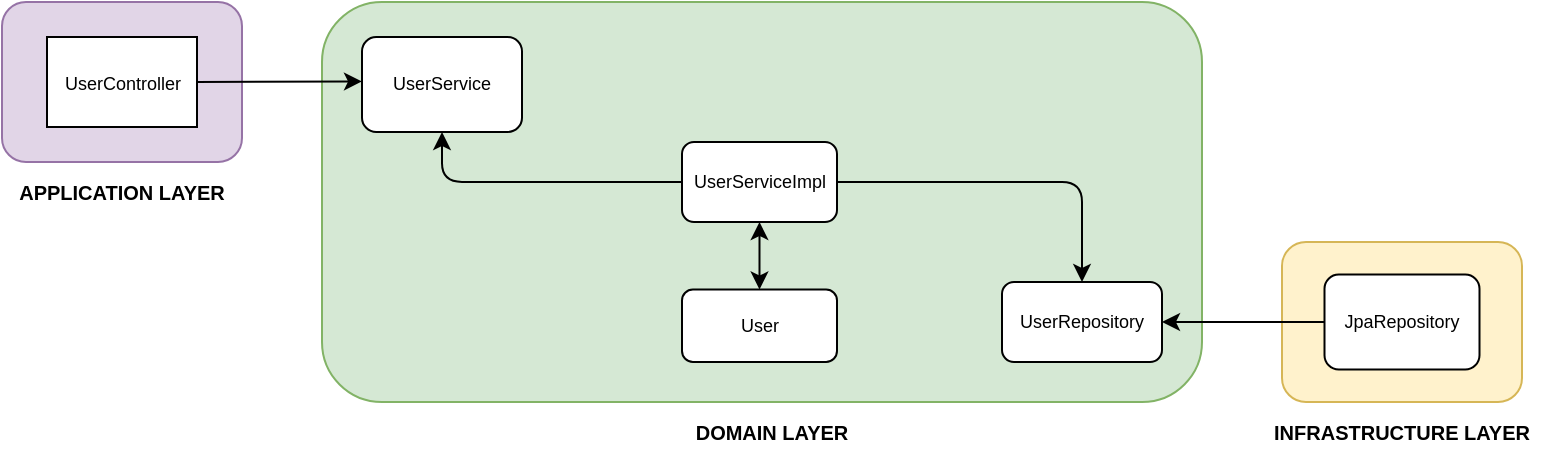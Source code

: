 <mxfile version="20.2.7" type="device"><diagram id="XzrFQuqnyDVglh0qRbb6" name="Page-1"><mxGraphModel dx="948" dy="508" grid="1" gridSize="10" guides="1" tooltips="1" connect="1" arrows="1" fold="1" page="1" pageScale="1" pageWidth="850" pageHeight="1100" math="0" shadow="0"><root><mxCell id="0"/><mxCell id="1" parent="0"/><mxCell id="LArWpnuuEuyE3EZvoJpR-1" value="" style="rounded=1;whiteSpace=wrap;html=1;fillColor=#e1d5e7;strokeColor=#9673a6;" vertex="1" parent="1"><mxGeometry x="40" y="160" width="120" height="80" as="geometry"/></mxCell><mxCell id="LArWpnuuEuyE3EZvoJpR-2" value="" style="rounded=1;whiteSpace=wrap;html=1;fillColor=#d5e8d4;strokeColor=#82b366;" vertex="1" parent="1"><mxGeometry x="200" y="160" width="440" height="200" as="geometry"/></mxCell><mxCell id="LArWpnuuEuyE3EZvoJpR-3" value="" style="rounded=1;whiteSpace=wrap;html=1;fillColor=#fff2cc;strokeColor=#d6b656;" vertex="1" parent="1"><mxGeometry x="680" y="280" width="120" height="80" as="geometry"/></mxCell><mxCell id="LArWpnuuEuyE3EZvoJpR-4" value="&lt;font style=&quot;font-size: 10px;&quot;&gt;&lt;b&gt;APPLICATION LAYER&lt;/b&gt;&lt;/font&gt;" style="text;html=1;strokeColor=none;fillColor=none;align=center;verticalAlign=middle;whiteSpace=wrap;rounded=0;" vertex="1" parent="1"><mxGeometry x="40" y="240" width="120" height="30" as="geometry"/></mxCell><mxCell id="LArWpnuuEuyE3EZvoJpR-5" value="&lt;font style=&quot;font-size: 10px;&quot;&gt;&lt;b&gt;DOMAIN LAYER&lt;/b&gt;&lt;/font&gt;" style="text;html=1;strokeColor=none;fillColor=none;align=center;verticalAlign=middle;whiteSpace=wrap;rounded=0;" vertex="1" parent="1"><mxGeometry x="365" y="360" width="120" height="30" as="geometry"/></mxCell><mxCell id="LArWpnuuEuyE3EZvoJpR-6" value="&lt;font style=&quot;font-size: 10px;&quot;&gt;&lt;b&gt;INFRASTRUCTURE LAYER&lt;/b&gt;&lt;/font&gt;" style="text;html=1;strokeColor=none;fillColor=none;align=center;verticalAlign=middle;whiteSpace=wrap;rounded=0;" vertex="1" parent="1"><mxGeometry x="670" y="360" width="140" height="30" as="geometry"/></mxCell><mxCell id="LArWpnuuEuyE3EZvoJpR-7" value="&lt;font size=&quot;1&quot; style=&quot;&quot;&gt;&lt;span style=&quot;font-size: 9px;&quot;&gt;UserController&lt;/span&gt;&lt;/font&gt;" style="rounded=0;whiteSpace=wrap;html=1;fontSize=10;" vertex="1" parent="1"><mxGeometry x="62.5" y="177.5" width="75" height="45" as="geometry"/></mxCell><mxCell id="LArWpnuuEuyE3EZvoJpR-13" value="UserService" style="rounded=1;whiteSpace=wrap;html=1;fontSize=9;" vertex="1" parent="1"><mxGeometry x="220" y="177.5" width="80" height="47.5" as="geometry"/></mxCell><mxCell id="LArWpnuuEuyE3EZvoJpR-14" value="UserServiceImpl" style="rounded=1;whiteSpace=wrap;html=1;fontSize=9;" vertex="1" parent="1"><mxGeometry x="380" y="230" width="77.5" height="40" as="geometry"/></mxCell><mxCell id="LArWpnuuEuyE3EZvoJpR-15" value="User" style="rounded=1;whiteSpace=wrap;html=1;fontSize=9;" vertex="1" parent="1"><mxGeometry x="380" y="303.75" width="77.5" height="36.25" as="geometry"/></mxCell><mxCell id="LArWpnuuEuyE3EZvoJpR-16" value="UserRepository" style="rounded=1;whiteSpace=wrap;html=1;fontSize=9;" vertex="1" parent="1"><mxGeometry x="540" y="300" width="80" height="40" as="geometry"/></mxCell><mxCell id="LArWpnuuEuyE3EZvoJpR-17" value="JpaRepository" style="rounded=1;whiteSpace=wrap;html=1;fontSize=9;" vertex="1" parent="1"><mxGeometry x="701.25" y="296.25" width="77.5" height="47.5" as="geometry"/></mxCell><mxCell id="LArWpnuuEuyE3EZvoJpR-20" value="" style="endArrow=classic;html=1;rounded=0;fontSize=9;exitX=1;exitY=0.5;exitDx=0;exitDy=0;entryX=0;entryY=0.468;entryDx=0;entryDy=0;entryPerimeter=0;" edge="1" parent="1" source="LArWpnuuEuyE3EZvoJpR-7" target="LArWpnuuEuyE3EZvoJpR-13"><mxGeometry width="50" height="50" relative="1" as="geometry"><mxPoint x="170" y="200" as="sourcePoint"/><mxPoint x="190" y="200" as="targetPoint"/></mxGeometry></mxCell><mxCell id="LArWpnuuEuyE3EZvoJpR-21" value="" style="endArrow=classic;html=1;rounded=1;fontSize=9;entryX=0.5;entryY=1;entryDx=0;entryDy=0;exitX=0;exitY=0.5;exitDx=0;exitDy=0;" edge="1" parent="1" source="LArWpnuuEuyE3EZvoJpR-14" target="LArWpnuuEuyE3EZvoJpR-13"><mxGeometry width="50" height="50" relative="1" as="geometry"><mxPoint x="270" y="320" as="sourcePoint"/><mxPoint x="320" y="270" as="targetPoint"/><Array as="points"><mxPoint x="260" y="250"/></Array></mxGeometry></mxCell><mxCell id="LArWpnuuEuyE3EZvoJpR-22" value="" style="endArrow=classic;startArrow=classic;html=1;rounded=0;fontSize=9;entryX=0.5;entryY=1;entryDx=0;entryDy=0;exitX=0.5;exitY=0;exitDx=0;exitDy=0;" edge="1" parent="1" source="LArWpnuuEuyE3EZvoJpR-15" target="LArWpnuuEuyE3EZvoJpR-14"><mxGeometry width="50" height="50" relative="1" as="geometry"><mxPoint x="310" y="310" as="sourcePoint"/><mxPoint x="360" y="260" as="targetPoint"/></mxGeometry></mxCell><mxCell id="LArWpnuuEuyE3EZvoJpR-24" value="" style="endArrow=classic;html=1;rounded=1;fontSize=9;exitX=1;exitY=0.5;exitDx=0;exitDy=0;entryX=0.5;entryY=0;entryDx=0;entryDy=0;" edge="1" parent="1" source="LArWpnuuEuyE3EZvoJpR-14" target="LArWpnuuEuyE3EZvoJpR-16"><mxGeometry width="50" height="50" relative="1" as="geometry"><mxPoint x="530" y="270" as="sourcePoint"/><mxPoint x="580" y="220" as="targetPoint"/><Array as="points"><mxPoint x="580" y="250"/></Array></mxGeometry></mxCell><mxCell id="LArWpnuuEuyE3EZvoJpR-25" value="" style="endArrow=classic;html=1;rounded=1;fontSize=9;exitX=0;exitY=0.5;exitDx=0;exitDy=0;entryX=1;entryY=0.5;entryDx=0;entryDy=0;" edge="1" parent="1" source="LArWpnuuEuyE3EZvoJpR-17" target="LArWpnuuEuyE3EZvoJpR-16"><mxGeometry width="50" height="50" relative="1" as="geometry"><mxPoint x="600" y="300" as="sourcePoint"/><mxPoint x="650" y="250" as="targetPoint"/></mxGeometry></mxCell></root></mxGraphModel></diagram></mxfile>